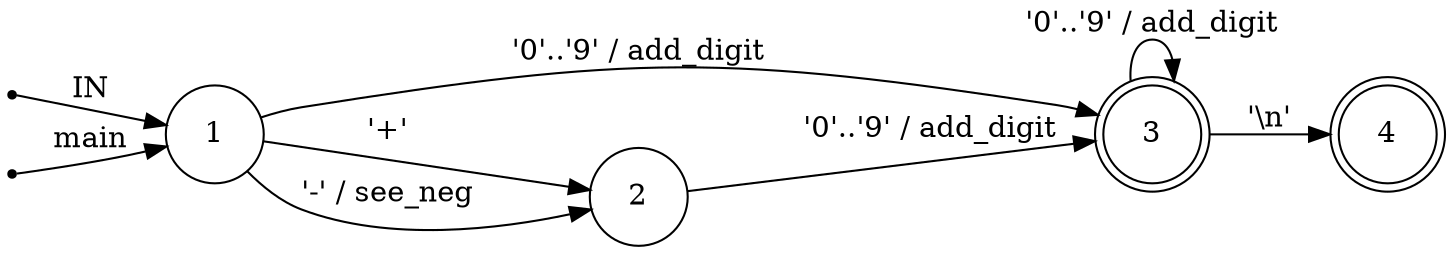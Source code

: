 digraph atoi {
	rankdir=LR;
	node [ shape = point ];
	ENTRY;
	en_1;
	node [ shape = circle, height = 0.2 ];
	node [ fixedsize = true, height = 0.65, shape = doublecircle ];
	3;
	4;
	node [ shape = circle ];
	1 -> 2 [ label = "'+'" ];
	1 -> 2 [ label = "'-' / see_neg" ];
	1 -> 3 [ label = "'0'..'9' / add_digit" ];
	2 -> 3 [ label = "'0'..'9' / add_digit" ];
	3 -> 4 [ label = "'\\n'" ];
	3 -> 3 [ label = "'0'..'9' / add_digit" ];
	ENTRY -> 1 [ label = "IN" ];
	en_1 -> 1 [ label = "main" ];
}
